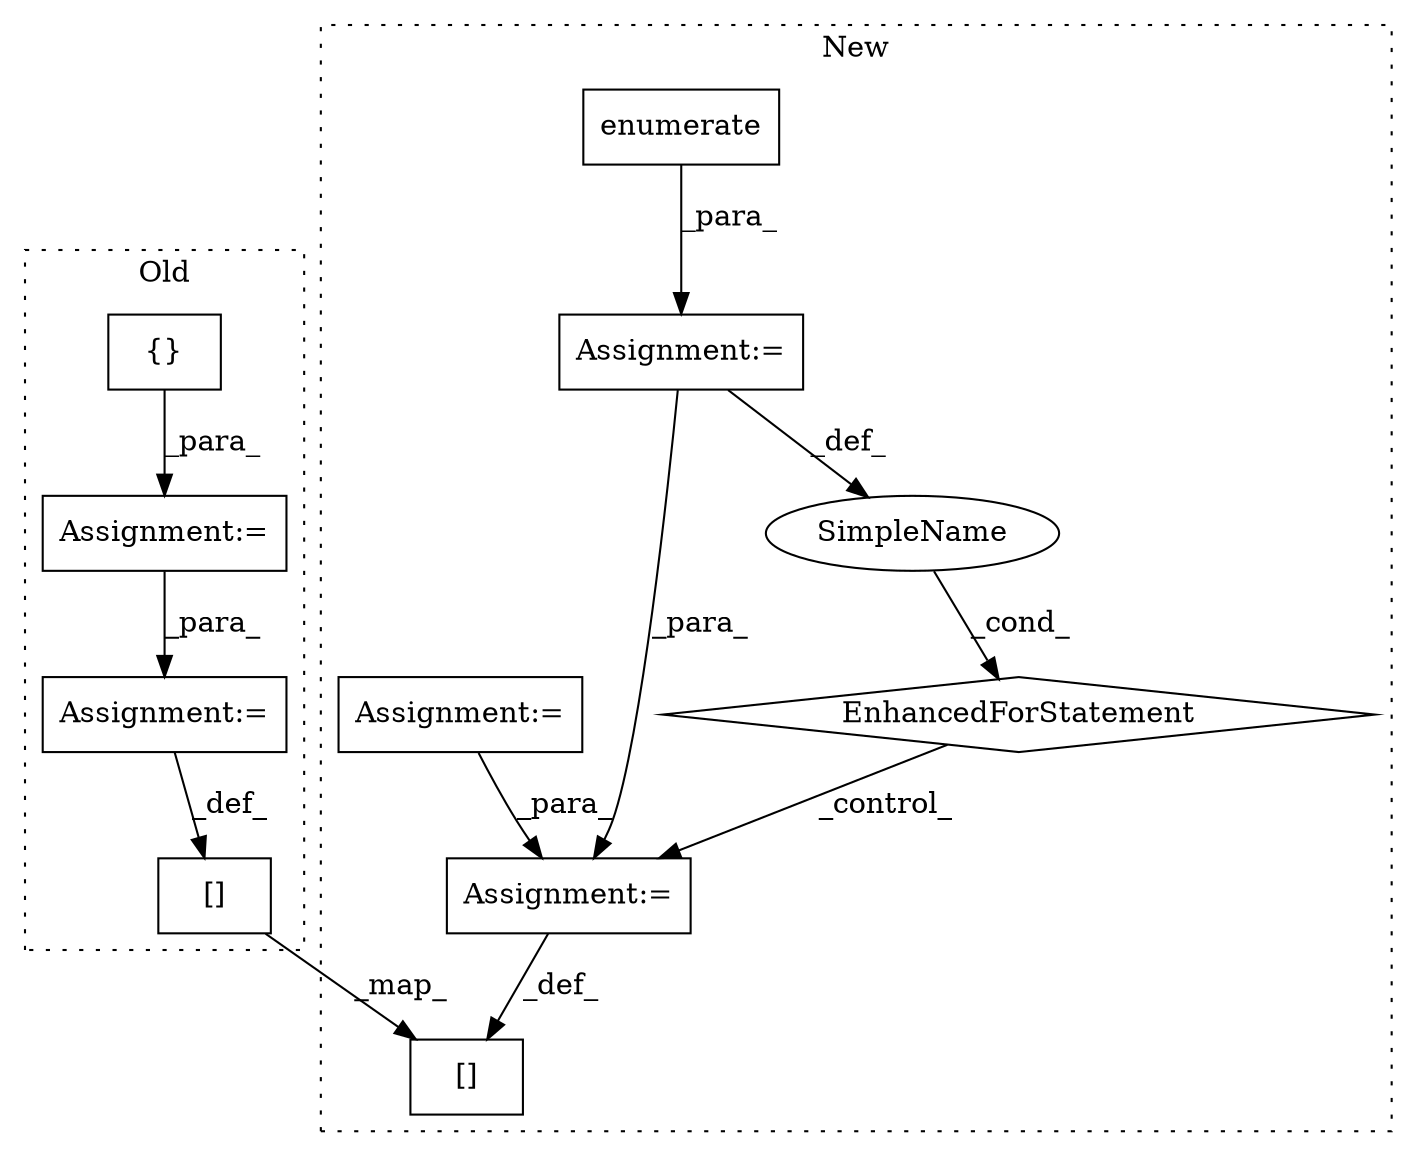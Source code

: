 digraph G {
subgraph cluster0 {
1 [label="{}" a="4" s="14733" l="2" shape="box"];
3 [label="Assignment:=" a="7" s="14723" l="1" shape="box"];
9 [label="Assignment:=" a="7" s="15320" l="1" shape="box"];
10 [label="[]" a="2" s="15921,15997" l="22,2" shape="box"];
label = "Old";
style="dotted";
}
subgraph cluster1 {
2 [label="enumerate" a="32" s="10386,10412" l="10,1" shape="box"];
4 [label="Assignment:=" a="7" s="10306,10413" l="70,2" shape="box"];
5 [label="EnhancedForStatement" a="70" s="10306,10413" l="70,2" shape="diamond"];
6 [label="Assignment:=" a="7" s="10535" l="1" shape="box"];
7 [label="SimpleName" a="42" s="10380" l="3" shape="ellipse"];
8 [label="Assignment:=" a="7" s="10231" l="1" shape="box"];
11 [label="[]" a="2" s="10967,11043" l="22,2" shape="box"];
label = "New";
style="dotted";
}
1 -> 3 [label="_para_"];
2 -> 4 [label="_para_"];
3 -> 9 [label="_para_"];
4 -> 6 [label="_para_"];
4 -> 7 [label="_def_"];
5 -> 6 [label="_control_"];
6 -> 11 [label="_def_"];
7 -> 5 [label="_cond_"];
8 -> 6 [label="_para_"];
9 -> 10 [label="_def_"];
10 -> 11 [label="_map_"];
}